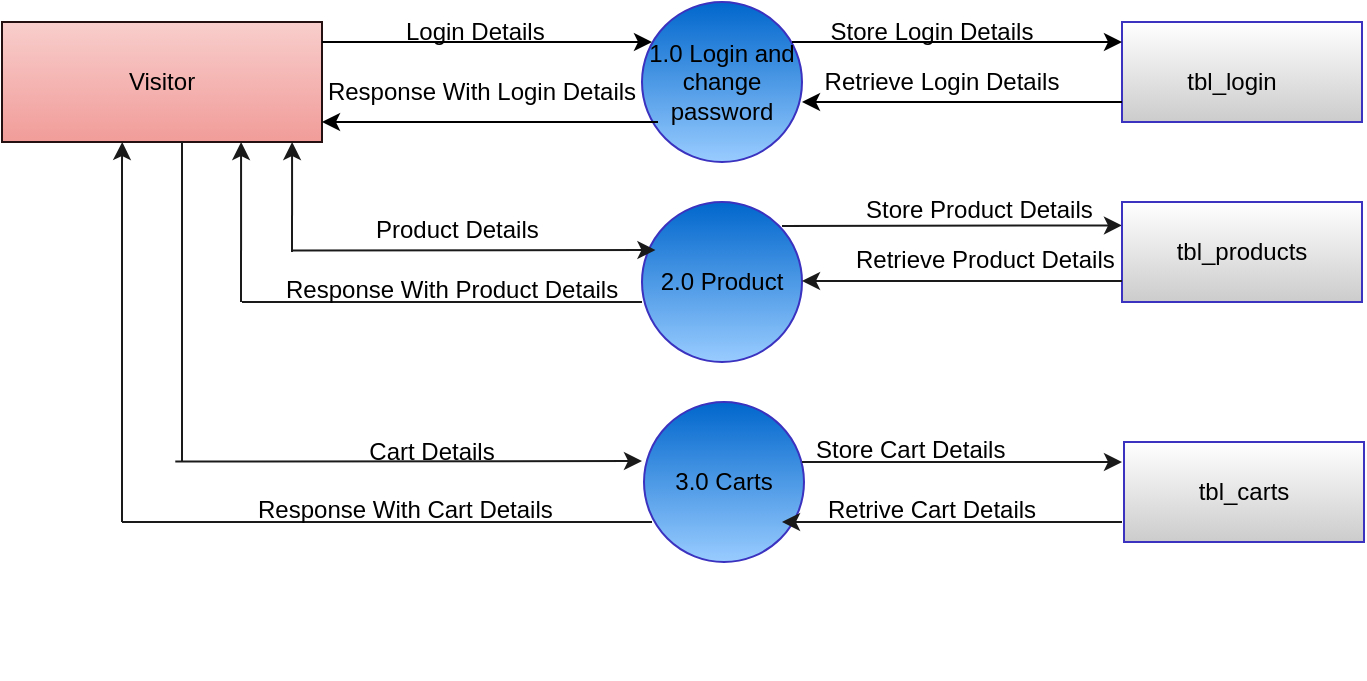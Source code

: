 <mxfile version="19.0.3" type="device"><diagram name="Page-1" id="dUeEGYoZ1tVx57tSVCh0"><mxGraphModel dx="1738" dy="1198" grid="1" gridSize="10" guides="1" tooltips="1" connect="1" arrows="1" fold="1" page="1" pageScale="1" pageWidth="850" pageHeight="1100" math="0" shadow="0"><root><mxCell id="0"/><mxCell id="1" parent="0"/><mxCell id="lGMUyUeRgCjuHFqFFpQR-101" value="Visitor" style="rounded=0;whiteSpace=wrap;html=1;fillColor=#f8cecc;strokeColor=#241010;gradientColor=#F19C99;" parent="1" vertex="1"><mxGeometry x="39" y="40" width="160" height="60" as="geometry"/></mxCell><mxCell id="lGMUyUeRgCjuHFqFFpQR-102" value="1.0 Login and change password" style="ellipse;whiteSpace=wrap;html=1;aspect=fixed;strokeColor=#3B32BF;fillColor=#0066CC;gradientColor=#99CCFF;" parent="1" vertex="1"><mxGeometry x="359" y="30" width="80" height="80" as="geometry"/></mxCell><mxCell id="lGMUyUeRgCjuHFqFFpQR-103" value="" style="rounded=0;whiteSpace=wrap;html=1;strokeColor=#3B32BF;fillColor=#FFFFFF;gradientColor=#CCCCCC;" parent="1" vertex="1"><mxGeometry x="599" y="40" width="120" height="50" as="geometry"/></mxCell><mxCell id="lGMUyUeRgCjuHFqFFpQR-104" value="" style="endArrow=classic;html=1;rounded=0;" parent="1" edge="1"><mxGeometry width="50" height="50" relative="1" as="geometry"><mxPoint x="284" y="50" as="sourcePoint"/><mxPoint x="364" y="50" as="targetPoint"/><Array as="points"><mxPoint x="199" y="50"/><mxPoint x="209" y="50"/><mxPoint x="264" y="50"/></Array></mxGeometry></mxCell><mxCell id="lGMUyUeRgCjuHFqFFpQR-105" value="" style="endArrow=classic;html=1;rounded=0;" parent="1" edge="1"><mxGeometry width="50" height="50" relative="1" as="geometry"><mxPoint x="519" y="50" as="sourcePoint"/><mxPoint x="599" y="50" as="targetPoint"/><Array as="points"><mxPoint x="434" y="50"/><mxPoint x="444" y="50"/><mxPoint x="499" y="50"/></Array></mxGeometry></mxCell><mxCell id="lGMUyUeRgCjuHFqFFpQR-106" value="" style="endArrow=classic;html=1;rounded=0;strokeColor=#FFFFFF;" parent="1" edge="1"><mxGeometry width="50" height="50" relative="1" as="geometry"><mxPoint x="279" y="190" as="sourcePoint"/><mxPoint x="329" y="140" as="targetPoint"/></mxGeometry></mxCell><mxCell id="lGMUyUeRgCjuHFqFFpQR-107" value="" style="endArrow=classic;html=1;rounded=0;strokeColor=#FFFFFF;" parent="1" edge="1"><mxGeometry width="50" height="50" relative="1" as="geometry"><mxPoint x="60" y="360" as="sourcePoint"/><mxPoint x="110" y="310" as="targetPoint"/></mxGeometry></mxCell><mxCell id="lGMUyUeRgCjuHFqFFpQR-108" value="" style="endArrow=classic;html=1;rounded=0;strokeColor=#FFFFFF;" parent="1" edge="1"><mxGeometry width="50" height="50" relative="1" as="geometry"><mxPoint x="279" y="190" as="sourcePoint"/><mxPoint x="329" y="140" as="targetPoint"/><Array as="points"><mxPoint x="299" y="170"/></Array></mxGeometry></mxCell><mxCell id="lGMUyUeRgCjuHFqFFpQR-109" value="" style="endArrow=classic;html=1;rounded=0;" parent="1" edge="1"><mxGeometry width="50" height="50" relative="1" as="geometry"><mxPoint x="367" y="90" as="sourcePoint"/><mxPoint x="199" y="90" as="targetPoint"/><Array as="points"><mxPoint x="291" y="90"/><mxPoint x="301" y="90"/><mxPoint x="331" y="90"/></Array></mxGeometry></mxCell><mxCell id="lGMUyUeRgCjuHFqFFpQR-110" value="" style="endArrow=classic;html=1;rounded=0;" parent="1" edge="1"><mxGeometry width="50" height="50" relative="1" as="geometry"><mxPoint x="599" y="80" as="sourcePoint"/><mxPoint x="439" y="80" as="targetPoint"/><Array as="points"><mxPoint x="531" y="80"/><mxPoint x="541" y="80"/><mxPoint x="571" y="80"/></Array></mxGeometry></mxCell><mxCell id="lGMUyUeRgCjuHFqFFpQR-111" value="&amp;nbsp;Login Details" style="text;html=1;strokeColor=none;fillColor=none;align=center;verticalAlign=middle;whiteSpace=wrap;rounded=0;" parent="1" vertex="1"><mxGeometry x="204" y="30" width="140" height="30" as="geometry"/></mxCell><mxCell id="lGMUyUeRgCjuHFqFFpQR-112" value="Response With Login Details" style="text;html=1;strokeColor=none;fillColor=none;align=center;verticalAlign=middle;whiteSpace=wrap;rounded=0;" parent="1" vertex="1"><mxGeometry x="194" y="60" width="170" height="30" as="geometry"/></mxCell><mxCell id="lGMUyUeRgCjuHFqFFpQR-113" value="tbl_login" style="text;html=1;strokeColor=none;fillColor=none;align=center;verticalAlign=middle;whiteSpace=wrap;rounded=0;" parent="1" vertex="1"><mxGeometry x="619" y="50" width="70" height="40" as="geometry"/></mxCell><mxCell id="lGMUyUeRgCjuHFqFFpQR-114" value="Store Login Details" style="text;html=1;strokeColor=none;fillColor=none;align=center;verticalAlign=middle;whiteSpace=wrap;rounded=0;" parent="1" vertex="1"><mxGeometry x="444" y="30" width="120" height="30" as="geometry"/></mxCell><mxCell id="lGMUyUeRgCjuHFqFFpQR-115" value="Retrieve Login Details" style="text;html=1;strokeColor=none;fillColor=none;align=center;verticalAlign=middle;whiteSpace=wrap;rounded=0;" parent="1" vertex="1"><mxGeometry x="439" y="55" width="140" height="30" as="geometry"/></mxCell><mxCell id="lGMUyUeRgCjuHFqFFpQR-117" value="2.0 Product" style="ellipse;whiteSpace=wrap;html=1;aspect=fixed;strokeColor=#3B32BF;fillColor=#0066CC;gradientColor=#99CCFF;" parent="1" vertex="1"><mxGeometry x="359" y="130" width="80" height="80" as="geometry"/></mxCell><mxCell id="lGMUyUeRgCjuHFqFFpQR-119" value="" style="endArrow=classic;html=1;rounded=0;strokeColor=#1A1A1A;entryX=0;entryY=0;entryDx=0;entryDy=0;" parent="1" edge="1"><mxGeometry width="50" height="50" relative="1" as="geometry"><mxPoint x="429" y="142" as="sourcePoint"/><mxPoint x="598.996" y="141.716" as="targetPoint"/></mxGeometry></mxCell><mxCell id="lGMUyUeRgCjuHFqFFpQR-120" value="" style="endArrow=none;html=1;rounded=0;strokeColor=#1A1A1A;" parent="1" edge="1"><mxGeometry width="50" height="50" relative="1" as="geometry"><mxPoint x="159" y="180" as="sourcePoint"/><mxPoint x="359" y="180" as="targetPoint"/></mxGeometry></mxCell><mxCell id="lGMUyUeRgCjuHFqFFpQR-122" value="tbl_products" style="rounded=0;whiteSpace=wrap;html=1;strokeColor=#3B32BF;fillColor=#FFFFFF;gradientColor=#CCCCCC;" parent="1" vertex="1"><mxGeometry x="599" y="130" width="120" height="50" as="geometry"/></mxCell><mxCell id="lGMUyUeRgCjuHFqFFpQR-123" value="" style="endArrow=classic;html=1;rounded=0;strokeColor=#1A1A1A;" parent="1" edge="1"><mxGeometry width="50" height="50" relative="1" as="geometry"><mxPoint x="599" y="169.5" as="sourcePoint"/><mxPoint x="439" y="169.5" as="targetPoint"/></mxGeometry></mxCell><mxCell id="lGMUyUeRgCjuHFqFFpQR-126" value="3.0 Carts" style="ellipse;whiteSpace=wrap;html=1;aspect=fixed;strokeColor=#3B32BF;fillColor=#0066CC;gradientColor=#99CCFF;" parent="1" vertex="1"><mxGeometry x="360" y="230" width="80" height="80" as="geometry"/></mxCell><mxCell id="lGMUyUeRgCjuHFqFFpQR-131" value="" style="endArrow=classic;html=1;rounded=0;strokeColor=#1A1A1A;entryX=0;entryY=0;entryDx=0;entryDy=0;" parent="1" edge="1"><mxGeometry width="50" height="50" relative="1" as="geometry"><mxPoint x="125.64" y="259.78" as="sourcePoint"/><mxPoint x="358.996" y="259.496" as="targetPoint"/></mxGeometry></mxCell><mxCell id="lGMUyUeRgCjuHFqFFpQR-132" value="" style="endArrow=none;html=1;rounded=0;strokeColor=#1A1A1A;" parent="1" edge="1"><mxGeometry width="50" height="50" relative="1" as="geometry"><mxPoint x="129" y="260" as="sourcePoint"/><mxPoint x="129" y="180" as="targetPoint"/><Array as="points"><mxPoint x="129" y="100"/></Array></mxGeometry></mxCell><mxCell id="lGMUyUeRgCjuHFqFFpQR-133" value="" style="endArrow=classic;html=1;rounded=0;strokeColor=#1A1A1A;entryX=0.929;entryY=1;entryDx=0;entryDy=0;entryPerimeter=0;" parent="1" edge="1"><mxGeometry width="50" height="50" relative="1" as="geometry"><mxPoint x="99" y="180" as="sourcePoint"/><mxPoint x="99.12" y="100" as="targetPoint"/><Array as="points"><mxPoint x="99" y="290"/><mxPoint x="99" y="110"/></Array></mxGeometry></mxCell><mxCell id="lGMUyUeRgCjuHFqFFpQR-134" value="" style="endArrow=classic;html=1;rounded=0;strokeColor=#1A1A1A;" parent="1" edge="1"><mxGeometry width="50" height="50" relative="1" as="geometry"><mxPoint x="439" y="260" as="sourcePoint"/><mxPoint x="599" y="260" as="targetPoint"/></mxGeometry></mxCell><mxCell id="lGMUyUeRgCjuHFqFFpQR-135" value="" style="endArrow=classic;html=1;rounded=0;strokeColor=#1A1A1A;" parent="1" edge="1"><mxGeometry width="50" height="50" relative="1" as="geometry"><mxPoint x="599" y="290" as="sourcePoint"/><mxPoint x="429" y="290" as="targetPoint"/></mxGeometry></mxCell><mxCell id="lGMUyUeRgCjuHFqFFpQR-136" value="" style="endArrow=none;html=1;rounded=0;strokeColor=#1A1A1A;" parent="1" edge="1"><mxGeometry width="50" height="50" relative="1" as="geometry"><mxPoint x="184" y="290" as="sourcePoint"/><mxPoint x="364" y="290" as="targetPoint"/><Array as="points"><mxPoint x="169" y="290"/><mxPoint x="99" y="290"/></Array></mxGeometry></mxCell><mxCell id="lGMUyUeRgCjuHFqFFpQR-137" value="tbl_carts" style="rounded=0;whiteSpace=wrap;html=1;strokeColor=#3B32BF;fillColor=#FFFFFF;gradientColor=#CCCCCC;" parent="1" vertex="1"><mxGeometry x="600" y="250" width="120" height="50" as="geometry"/></mxCell><mxCell id="lGMUyUeRgCjuHFqFFpQR-174" value="Cart Details" style="text;html=1;strokeColor=none;fillColor=none;align=center;verticalAlign=middle;whiteSpace=wrap;rounded=0;" parent="1" vertex="1"><mxGeometry x="199" y="240" width="110" height="30" as="geometry"/></mxCell><mxCell id="lGMUyUeRgCjuHFqFFpQR-175" value="Response With Cart Details" style="text;whiteSpace=wrap;html=1;" parent="1" vertex="1"><mxGeometry x="165" y="270" width="210" height="40" as="geometry"/></mxCell><mxCell id="lGMUyUeRgCjuHFqFFpQR-186" value="Store Product Details" style="text;whiteSpace=wrap;html=1;" parent="1" vertex="1"><mxGeometry x="469" y="120" width="130" height="40" as="geometry"/></mxCell><mxCell id="lGMUyUeRgCjuHFqFFpQR-187" value="Retrieve Product&amp;nbsp;Details" style="text;whiteSpace=wrap;html=1;" parent="1" vertex="1"><mxGeometry x="464" y="145" width="140" height="40" as="geometry"/></mxCell><mxCell id="lGMUyUeRgCjuHFqFFpQR-188" value="Store Cart Details" style="text;whiteSpace=wrap;html=1;" parent="1" vertex="1"><mxGeometry x="444" y="240" width="170" height="40" as="geometry"/></mxCell><mxCell id="lGMUyUeRgCjuHFqFFpQR-189" value="Retrive&amp;nbsp;Cart Details" style="text;whiteSpace=wrap;html=1;" parent="1" vertex="1"><mxGeometry x="450" y="270" width="180" height="40" as="geometry"/></mxCell><mxCell id="lGMUyUeRgCjuHFqFFpQR-203" value="" style="endArrow=classic;html=1;rounded=0;strokeColor=#1A1A1A;entryX=0.895;entryY=1;entryDx=0;entryDy=0;entryPerimeter=0;" parent="1" edge="1"><mxGeometry width="50" height="50" relative="1" as="geometry"><mxPoint x="158.5" y="180" as="sourcePoint"/><mxPoint x="158.55" y="100" as="targetPoint"/></mxGeometry></mxCell><mxCell id="lGMUyUeRgCjuHFqFFpQR-208" value="" style="endArrow=classic;html=1;rounded=0;strokeColor=#1A1A1A;entryX=0.895;entryY=1;entryDx=0;entryDy=0;entryPerimeter=0;exitX=0;exitY=0;exitDx=0;exitDy=0;" parent="1" edge="1"><mxGeometry width="50" height="50" relative="1" as="geometry"><mxPoint x="184" y="155" as="sourcePoint"/><mxPoint x="184.05" y="100" as="targetPoint"/></mxGeometry></mxCell><mxCell id="lGMUyUeRgCjuHFqFFpQR-214" value="" style="endArrow=classic;html=1;rounded=0;strokeColor=#1A1A1A;entryX=0;entryY=0;entryDx=0;entryDy=0;" parent="1" edge="1"><mxGeometry width="50" height="50" relative="1" as="geometry"><mxPoint x="184" y="154.28" as="sourcePoint"/><mxPoint x="365.716" y="153.996" as="targetPoint"/><Array as="points"><mxPoint x="184" y="154.28"/></Array></mxGeometry></mxCell><mxCell id="lGMUyUeRgCjuHFqFFpQR-217" value="Product Details" style="text;whiteSpace=wrap;html=1;" parent="1" vertex="1"><mxGeometry x="224" y="130" width="110" height="40" as="geometry"/></mxCell><mxCell id="lGMUyUeRgCjuHFqFFpQR-218" value="Response With Product Details" style="text;whiteSpace=wrap;html=1;" parent="1" vertex="1"><mxGeometry x="179" y="160" width="200" height="40" as="geometry"/></mxCell></root></mxGraphModel></diagram></mxfile>